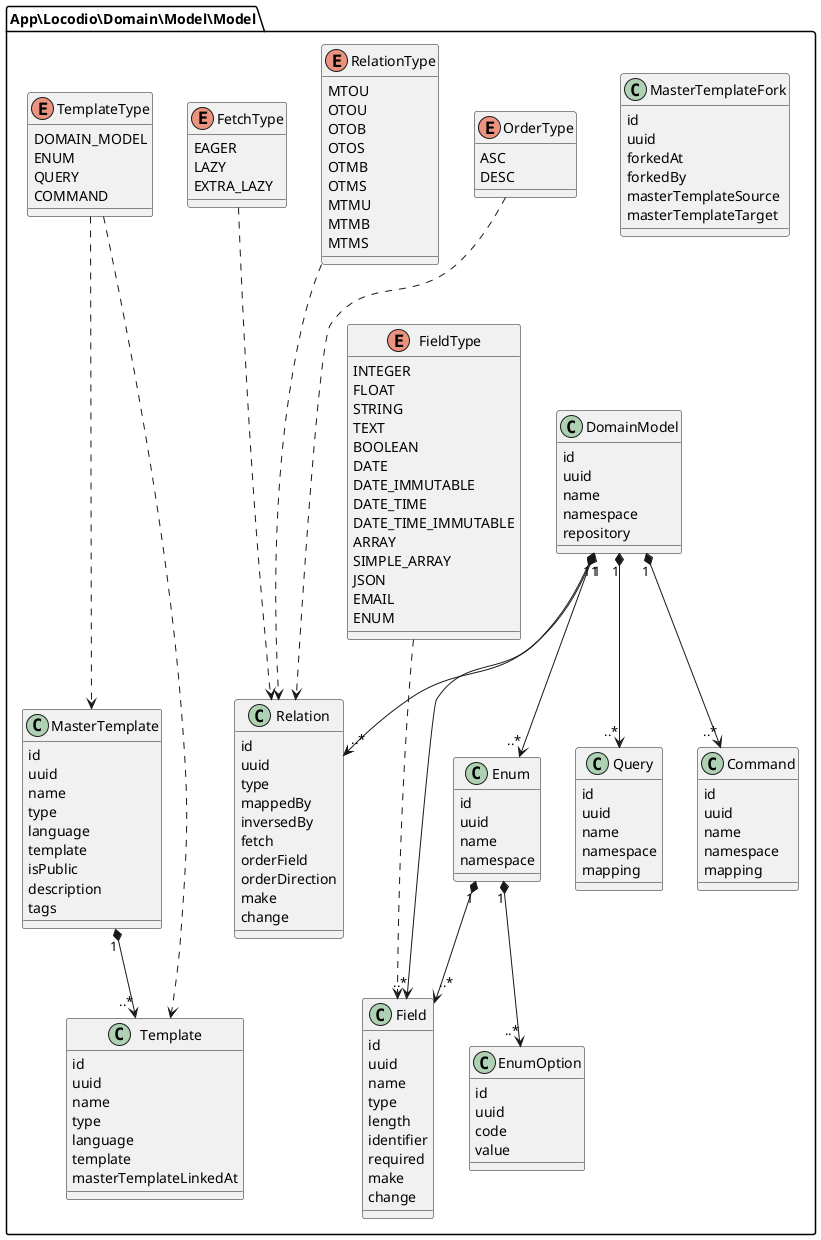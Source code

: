 @startuml

skinparam shadowing false

package "App\Locodio\Domain\Model\Model"{
	class MasterTemplateFork {
		id
		uuid
		forkedAt
		forkedBy
		masterTemplateSource
		masterTemplateTarget
	}
}
package "App\Locodio\Domain\Model\Model"{
	class MasterTemplate {
		id
		uuid
		name
		type
		language
		template
		isPublic
		description
		tags
	}
}
package "App\Locodio\Domain\Model\Model"{
	class Template {
		id
		uuid
		name
		type
		language
		template
		masterTemplateLinkedAt
	}
}
package "App\Locodio\Domain\Model\Model"{
	class DomainModel {
		id
		uuid
		name
		namespace
		repository
	}
}
package "App\Locodio\Domain\Model\Model"{
	class Field {
		id
		uuid
		name
		type
		length
		identifier
		required
		make
		change
	}
}
package "App\Locodio\Domain\Model\Model"{
	class Relation {
		id
		uuid
		type
		mappedBy
		inversedBy
		fetch
		orderField
		orderDirection
		make
		change
	}
}
package "App\Locodio\Domain\Model\Model"{
	class Enum {
		id
		uuid
		name
		namespace
	}
}
package "App\Locodio\Domain\Model\Model"{
	class EnumOption {
		id
		uuid
		code
		value
	}
}
package "App\Locodio\Domain\Model\Model"{
	class Query {
		id
		uuid
		name
		namespace
		mapping
	}
}
package "App\Locodio\Domain\Model\Model"{
	class Command {
		id
		uuid
		name
		namespace
		mapping
	}
}
package "App\Locodio\Domain\Model\Model"{
	enum TemplateType {
		DOMAIN_MODEL
		ENUM
		QUERY
		COMMAND
	}
}
package "App\Locodio\Domain\Model\Model"{
	enum FetchType {
		EAGER
		LAZY
		EXTRA_LAZY
	}
}
package "App\Locodio\Domain\Model\Model"{
	enum OrderType {
		ASC
		DESC
	}
}
package "App\Locodio\Domain\Model\Model"{
	enum RelationType {
		MTOU
		OTOU
		OTOB
		OTOS
		OTMB
		OTMS
		MTMU
		MTMB
		MTMS
	}
}
package "App\Locodio\Domain\Model\Model"{
	enum FieldType {
		INTEGER
		FLOAT
		STRING
		TEXT
		BOOLEAN
		DATE
		DATE_IMMUTABLE
		DATE_TIME
		DATE_TIME_IMMUTABLE
		ARRAY
		SIMPLE_ARRAY
		JSON
		EMAIL
		ENUM
	}
}
TemplateType...> MasterTemplate

TemplateType...> Template

FieldType...> Field

RelationType...> Relation

FetchType...> Relation

OrderType...> Relation

MasterTemplate "1" *--> "..*" Template

DomainModel "1" *--> "..*" Field

DomainModel "1" *--> "..*" Relation

DomainModel "1" *--> "..*" Enum

DomainModel "1" *--> "..*" Query

DomainModel "1" *--> "..*" Command

Enum "1" *--> "..*" Field

Enum "1" *--> "..*" EnumOption

@enduml